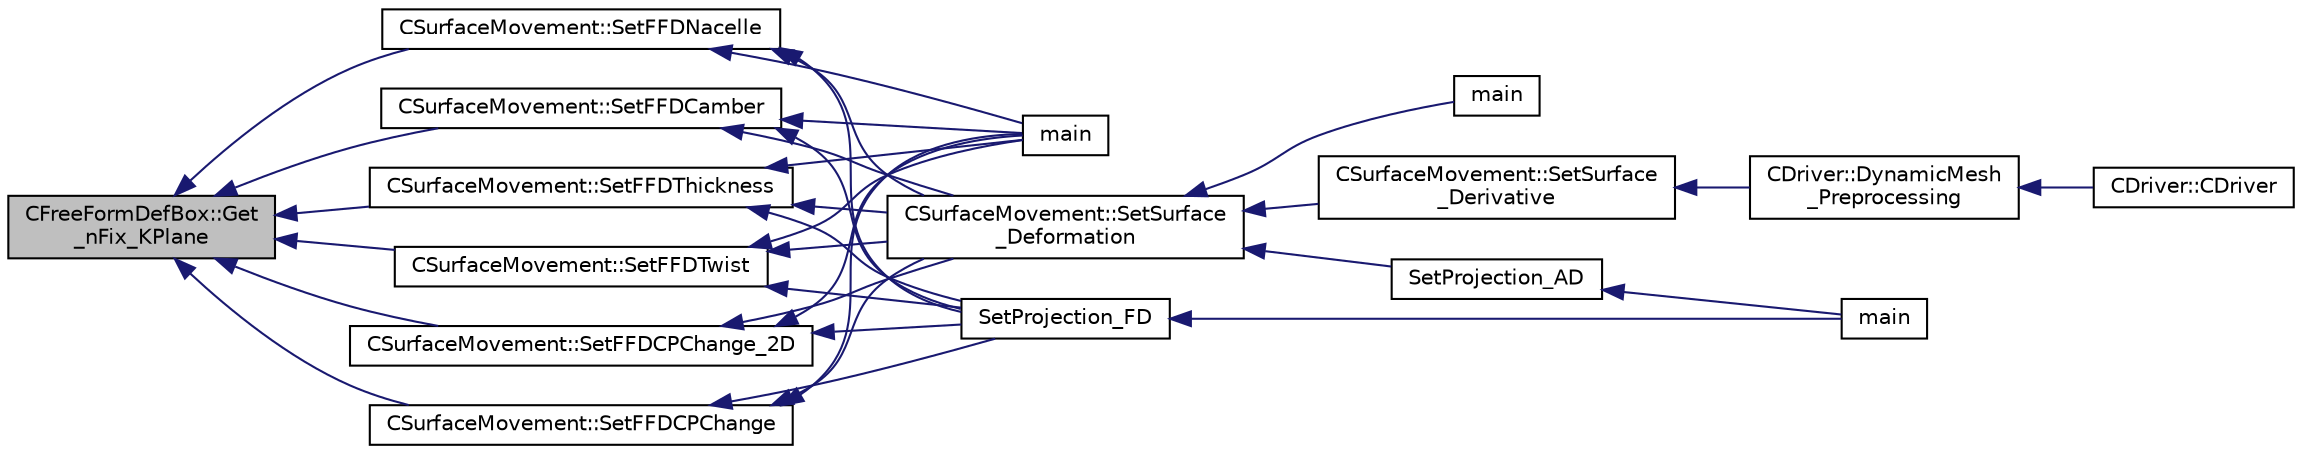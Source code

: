 digraph "CFreeFormDefBox::Get_nFix_KPlane"
{
  edge [fontname="Helvetica",fontsize="10",labelfontname="Helvetica",labelfontsize="10"];
  node [fontname="Helvetica",fontsize="10",shape=record];
  rankdir="LR";
  Node138 [label="CFreeFormDefBox::Get\l_nFix_KPlane",height=0.2,width=0.4,color="black", fillcolor="grey75", style="filled", fontcolor="black"];
  Node138 -> Node139 [dir="back",color="midnightblue",fontsize="10",style="solid",fontname="Helvetica"];
  Node139 [label="CSurfaceMovement::SetFFDCPChange_2D",height=0.2,width=0.4,color="black", fillcolor="white", style="filled",URL="$class_c_surface_movement.html#a249f6f5bc798ae5a44813c17889a7cf3",tooltip="Set the deformation of the Free From box using the control point position. "];
  Node139 -> Node140 [dir="back",color="midnightblue",fontsize="10",style="solid",fontname="Helvetica"];
  Node140 [label="CSurfaceMovement::SetSurface\l_Deformation",height=0.2,width=0.4,color="black", fillcolor="white", style="filled",URL="$class_c_surface_movement.html#a23bec9fbe1bcd7f6117100de93381ac3",tooltip="Set the surface/boundary deformation. "];
  Node140 -> Node141 [dir="back",color="midnightblue",fontsize="10",style="solid",fontname="Helvetica"];
  Node141 [label="CSurfaceMovement::SetSurface\l_Derivative",height=0.2,width=0.4,color="black", fillcolor="white", style="filled",URL="$class_c_surface_movement.html#af6aac73d04565bf6e9b81305b66e97e7",tooltip="Set derivatives of the surface/boundary deformation. "];
  Node141 -> Node142 [dir="back",color="midnightblue",fontsize="10",style="solid",fontname="Helvetica"];
  Node142 [label="CDriver::DynamicMesh\l_Preprocessing",height=0.2,width=0.4,color="black", fillcolor="white", style="filled",URL="$class_c_driver.html#af585d91d9c08dbddcc2b3e67dd5f5af9",tooltip="GridMovement_Preprocessing. "];
  Node142 -> Node143 [dir="back",color="midnightblue",fontsize="10",style="solid",fontname="Helvetica"];
  Node143 [label="CDriver::CDriver",height=0.2,width=0.4,color="black", fillcolor="white", style="filled",URL="$class_c_driver.html#a3fca4a013a6efa9bbb38fe78a86b5f3d",tooltip="Constructor of the class. "];
  Node140 -> Node144 [dir="back",color="midnightblue",fontsize="10",style="solid",fontname="Helvetica"];
  Node144 [label="main",height=0.2,width=0.4,color="black", fillcolor="white", style="filled",URL="$_s_u2___d_e_f_8cpp.html#a0ddf1224851353fc92bfbff6f499fa97"];
  Node140 -> Node145 [dir="back",color="midnightblue",fontsize="10",style="solid",fontname="Helvetica"];
  Node145 [label="SetProjection_AD",height=0.2,width=0.4,color="black", fillcolor="white", style="filled",URL="$_s_u2___d_o_t_8cpp.html#a3fceed882e8eb3d6796c8e8396af7d87",tooltip="Projection of the surface sensitivity using algorithmic differentiation (AD). "];
  Node145 -> Node146 [dir="back",color="midnightblue",fontsize="10",style="solid",fontname="Helvetica"];
  Node146 [label="main",height=0.2,width=0.4,color="black", fillcolor="white", style="filled",URL="$_s_u2___d_o_t_8cpp.html#a0ddf1224851353fc92bfbff6f499fa97"];
  Node139 -> Node147 [dir="back",color="midnightblue",fontsize="10",style="solid",fontname="Helvetica"];
  Node147 [label="SetProjection_FD",height=0.2,width=0.4,color="black", fillcolor="white", style="filled",URL="$_s_u2___d_o_t_8cpp.html#a5c5163a755085e03f1dfa23aeb7e21f2",tooltip="Projection of the surface sensitivity using finite differences (FD). "];
  Node147 -> Node146 [dir="back",color="midnightblue",fontsize="10",style="solid",fontname="Helvetica"];
  Node139 -> Node148 [dir="back",color="midnightblue",fontsize="10",style="solid",fontname="Helvetica"];
  Node148 [label="main",height=0.2,width=0.4,color="black", fillcolor="white", style="filled",URL="$_s_u2___g_e_o_8cpp.html#a0ddf1224851353fc92bfbff6f499fa97"];
  Node138 -> Node149 [dir="back",color="midnightblue",fontsize="10",style="solid",fontname="Helvetica"];
  Node149 [label="CSurfaceMovement::SetFFDCPChange",height=0.2,width=0.4,color="black", fillcolor="white", style="filled",URL="$class_c_surface_movement.html#a47b2f6a71549045c407701f41b7aeafa",tooltip="Set the deformation of the Free From box using the control point position. "];
  Node149 -> Node140 [dir="back",color="midnightblue",fontsize="10",style="solid",fontname="Helvetica"];
  Node149 -> Node147 [dir="back",color="midnightblue",fontsize="10",style="solid",fontname="Helvetica"];
  Node149 -> Node148 [dir="back",color="midnightblue",fontsize="10",style="solid",fontname="Helvetica"];
  Node138 -> Node150 [dir="back",color="midnightblue",fontsize="10",style="solid",fontname="Helvetica"];
  Node150 [label="CSurfaceMovement::SetFFDNacelle",height=0.2,width=0.4,color="black", fillcolor="white", style="filled",URL="$class_c_surface_movement.html#a49f61bf9b09c99f4ad40e9aef8317b2b",tooltip="Set the deformation of the Free From box using the control point position. "];
  Node150 -> Node140 [dir="back",color="midnightblue",fontsize="10",style="solid",fontname="Helvetica"];
  Node150 -> Node147 [dir="back",color="midnightblue",fontsize="10",style="solid",fontname="Helvetica"];
  Node150 -> Node148 [dir="back",color="midnightblue",fontsize="10",style="solid",fontname="Helvetica"];
  Node138 -> Node151 [dir="back",color="midnightblue",fontsize="10",style="solid",fontname="Helvetica"];
  Node151 [label="CSurfaceMovement::SetFFDCamber",height=0.2,width=0.4,color="black", fillcolor="white", style="filled",URL="$class_c_surface_movement.html#aaec2987af8a09d9f12e64bf532f56e72",tooltip="Set a camber deformation of the Free From box using the control point position. "];
  Node151 -> Node140 [dir="back",color="midnightblue",fontsize="10",style="solid",fontname="Helvetica"];
  Node151 -> Node147 [dir="back",color="midnightblue",fontsize="10",style="solid",fontname="Helvetica"];
  Node151 -> Node148 [dir="back",color="midnightblue",fontsize="10",style="solid",fontname="Helvetica"];
  Node138 -> Node152 [dir="back",color="midnightblue",fontsize="10",style="solid",fontname="Helvetica"];
  Node152 [label="CSurfaceMovement::SetFFDThickness",height=0.2,width=0.4,color="black", fillcolor="white", style="filled",URL="$class_c_surface_movement.html#a2dd1343c6d38e20966f1f1f58bf4f092",tooltip="Set a thickness deformation of the Free From box using the control point position. "];
  Node152 -> Node140 [dir="back",color="midnightblue",fontsize="10",style="solid",fontname="Helvetica"];
  Node152 -> Node147 [dir="back",color="midnightblue",fontsize="10",style="solid",fontname="Helvetica"];
  Node152 -> Node148 [dir="back",color="midnightblue",fontsize="10",style="solid",fontname="Helvetica"];
  Node138 -> Node153 [dir="back",color="midnightblue",fontsize="10",style="solid",fontname="Helvetica"];
  Node153 [label="CSurfaceMovement::SetFFDTwist",height=0.2,width=0.4,color="black", fillcolor="white", style="filled",URL="$class_c_surface_movement.html#a7c8565cafb57777cebd128cb0b610c7e",tooltip="Set a twist angle deformation of the Free From box using the control point position. "];
  Node153 -> Node140 [dir="back",color="midnightblue",fontsize="10",style="solid",fontname="Helvetica"];
  Node153 -> Node147 [dir="back",color="midnightblue",fontsize="10",style="solid",fontname="Helvetica"];
  Node153 -> Node148 [dir="back",color="midnightblue",fontsize="10",style="solid",fontname="Helvetica"];
}
